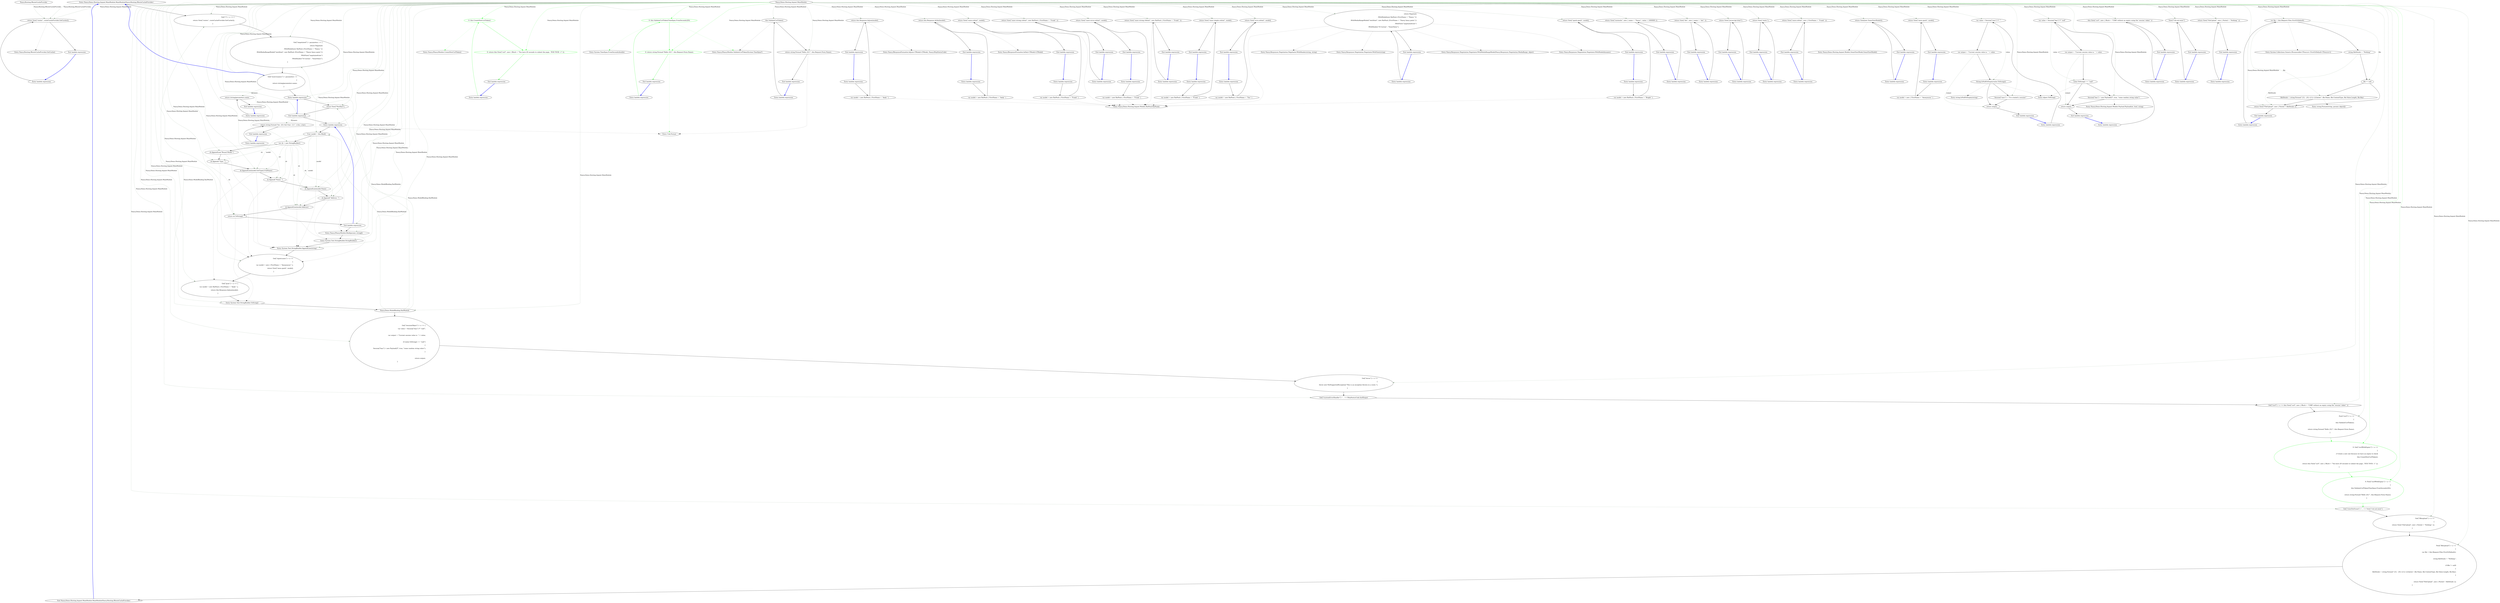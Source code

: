 digraph  {
m0_40 [cluster="Nancy.Routing.IRouteCacheProvider.GetCache()", file="DefaultRoutePatternMatcherFixture.cs", label="Entry Nancy.Routing.IRouteCacheProvider.GetCache()", span="15-15"];
m0_0 [cluster="Nancy.Demo.Hosting.Aspnet.MainModule.MainModule(Nancy.Routing.IRouteCacheProvider)", file="DefaultRoutePatternMatcherFixture.cs", label="Entry Nancy.Demo.Hosting.Aspnet.MainModule.MainModule(Nancy.Routing.IRouteCacheProvider)", span="12-12"];
m0_1 [cluster="Nancy.Demo.Hosting.Aspnet.MainModule.MainModule(Nancy.Routing.IRouteCacheProvider)", file="DefaultRoutePatternMatcherFixture.cs", label="Get[''/''] = x => {\r\n                return View[''routes'', routeCacheProvider.GetCache()];\r\n            }", span="14-16"];
m0_2 [cluster="Nancy.Demo.Hosting.Aspnet.MainModule.MainModule(Nancy.Routing.IRouteCacheProvider)", file="DefaultRoutePatternMatcherFixture.cs", label="Get[''/negotiated''] = parameters => {\r\n                return Negotiate\r\n                    .WithModel(new RatPack {FirstName = ''Nancy ''})\r\n                    .WithMediaRangeModel(''text/html'', new RatPack {FirstName = ''Nancy fancy pants''})\r\n                    .WithView(''negotiatedview'')\r\n                    .WithHeader(''X-Custom'', ''SomeValue'');\r\n            }", span="18-24"];
m0_3 [cluster="Nancy.Demo.Hosting.Aspnet.MainModule.MainModule(Nancy.Routing.IRouteCacheProvider)", file="DefaultRoutePatternMatcherFixture.cs", label="Get[''/user/{name}''] = parameters =>\r\n            {\r\n                return (string)parameters.name;\r\n            }", span="26-29"];
m0_190 [cluster="string.Format(string, params object[])", file="DefaultRoutePatternMatcherFixture.cs", label="Entry string.Format(string, params object[])", span="0-0"];
m0_22 [cluster="Nancy.Demo.Hosting.Aspnet.MainModule.MainModule(Nancy.Routing.IRouteCacheProvider)", file="DefaultRoutePatternMatcherFixture.cs", label="Get[''/spark-anon''] = x =>\r\n            {\r\n                var model = new { FirstName = ''Anonymous'' };\r\n                return View[''anon.spark'', model];\r\n            }", span="112-116"];
m0_48 [cluster="Nancy.Responses.Negotiation.Negotiator.WithHeader(string, string)", file="DefaultRoutePatternMatcherFixture.cs", label="Entry Nancy.Responses.Negotiation.Negotiator.WithHeader(string, string)", span="45-45"];
m0_141 [cluster="object.ToString()", file="DefaultRoutePatternMatcherFixture.cs", label="Entry object.ToString()", span="0-0"];
m0_23 [cluster="Nancy.Demo.Hosting.Aspnet.MainModule.MainModule(Nancy.Routing.IRouteCacheProvider)", file="DefaultRoutePatternMatcherFixture.cs", label="Get[''/json''] = x => {\r\n                var model = new RatPack { FirstName = ''Andy'' };\r\n                return this.Response.AsJson(model);\r\n            }", span="118-121"];
m0_31 [cluster="Nancy.Demo.Hosting.Aspnet.MainModule.MainModule(Nancy.Routing.IRouteCacheProvider)", color=green, community=0, file="DefaultRoutePatternMatcherFixture.cs", label="0: Get[''/csrfWithExpiry''] = x =>\r\n                {\r\n                    // Create a new one because we have an expiry to check\r\n                    this.CreateNewCsrfToken();\r\n\r\n                    return this.View[''csrf'', new { Blurb = ''You have 20 seconds to submit the page.. TICK TOCK :-)'' }];\r\n                }", span="170-176"];
m0_30 [cluster="Nancy.Demo.Hosting.Aspnet.MainModule.MainModule(Nancy.Routing.IRouteCacheProvider)", file="DefaultRoutePatternMatcherFixture.cs", label="Post[''/csrf''] = x =>\r\n            {\r\n                this.ValidateCsrfToken();\r\n\r\n                return string.Format(''Hello {0}!'', this.Request.Form.Name);\r\n            }", span="163-168"];
m0_32 [cluster="Nancy.Demo.Hosting.Aspnet.MainModule.MainModule(Nancy.Routing.IRouteCacheProvider)", color=green, community=0, file="DefaultRoutePatternMatcherFixture.cs", label="0: Post[''/csrfWithExpiry''] = x =>\r\n                {\r\n                    this.ValidateCsrfToken(TimeSpan.FromSeconds(20));\r\n\r\n                    return string.Format(''Hello {0}!'', this.Request.Form.Name);\r\n                }", span="178-183"];
m0_33 [cluster="Nancy.Demo.Hosting.Aspnet.MainModule.MainModule(Nancy.Routing.IRouteCacheProvider)", file="DefaultRoutePatternMatcherFixture.cs", label="Get[''/viewNotFound''] = _ => View[''I-do-not-exist'']", span="185-185"];
m0_4 [cluster="lambda expression", file="DefaultRoutePatternMatcherFixture.cs", label="Entry lambda expression", span="10-13"];
m0_5 [cluster="lambda expression", file="DefaultRoutePatternMatcherFixture.cs", label="return View[''PostXml''];", span="12-12"];
m0_6 [cluster="lambda expression", file="DefaultRoutePatternMatcherFixture.cs", label="Exit lambda expression", span="10-13"];
m0_7 [cluster="lambda expression", file="DefaultRoutePatternMatcherFixture.cs", label="Entry lambda expression", span="15-30"];
m0_8 [cluster="lambda expression", file="DefaultRoutePatternMatcherFixture.cs", label="User model = this.Bind()", span="17-17"];
m0_9 [cluster="lambda expression", file="DefaultRoutePatternMatcherFixture.cs", label="var sb = new StringBuilder()", span="19-19"];
m0_10 [cluster="lambda expression", file="DefaultRoutePatternMatcherFixture.cs", label="sb.AppendLine(''Bound Model:'')", span="21-21"];
m0_11 [cluster="lambda expression", file="DefaultRoutePatternMatcherFixture.cs", label="sb.Append(''Type: '')", span="22-22"];
m0_12 [cluster="lambda expression", file="DefaultRoutePatternMatcherFixture.cs", label="sb.AppendLine(model.GetType().FullName)", span="23-23"];
m0_13 [cluster="lambda expression", file="DefaultRoutePatternMatcherFixture.cs", label="sb.Append(''Name: '')", span="24-24"];
m0_14 [cluster="lambda expression", file="DefaultRoutePatternMatcherFixture.cs", label="sb.AppendLine(model.Name)", span="25-25"];
m0_15 [cluster="lambda expression", file="DefaultRoutePatternMatcherFixture.cs", label="sb.Append(''Address: '')", span="26-26"];
m0_16 [cluster="lambda expression", file="DefaultRoutePatternMatcherFixture.cs", label="sb.AppendLine(model.Address)", span="27-27"];
m0_17 [cluster="lambda expression", file="DefaultRoutePatternMatcherFixture.cs", label="return sb.ToString();", span="29-29"];
m0_18 [cluster="lambda expression", file="DefaultRoutePatternMatcherFixture.cs", label="Exit lambda expression", span="15-30"];
m0_19 [cluster="Nancy.INancyModule.Bind(params string[])", file="DefaultRoutePatternMatcherFixture.cs", label="Entry Nancy.INancyModule.Bind(params string[])", span="12-12"];
m0_20 [cluster="System.Text.StringBuilder.StringBuilder()", file="DefaultRoutePatternMatcherFixture.cs", label="Entry System.Text.StringBuilder.StringBuilder()", span="0-0"];
m0_21 [cluster="System.Text.StringBuilder.AppendLine(string)", file="DefaultRoutePatternMatcherFixture.cs", label="Entry System.Text.StringBuilder.AppendLine(string)", span="0-0"];
m0_24 [cluster="System.Text.StringBuilder.ToString()", file="DefaultRoutePatternMatcherFixture.cs", label="Entry System.Text.StringBuilder.ToString()", span="0-0"];
m0_25 [cluster="Nancy.Demo.Hosting.Aspnet.MainModule.MainModule(Nancy.Routing.IRouteCacheProvider)", file="DefaultRoutePatternMatcherFixture.cs", label="Nancy.Demo.ModelBinding.XmlModule", span=""];
m0_26 [cluster="Nancy.Demo.Hosting.Aspnet.MainModule.MainModule(Nancy.Routing.IRouteCacheProvider)", file="DefaultRoutePatternMatcherFixture.cs", label="Get[''/sessionObject''] = x => {\r\n                var value = Session[''baa''] ?? ''null'';\r\n\r\n                var output = ''Current session value is: '' + value;\r\n\r\n                if (value.ToString() == ''null'')\r\n                {\r\n                    Session[''baa''] = new Payload(27, true, ''some random string value'');\r\n                }\r\n\r\n                return output;\r\n            }", span="141-152"];
m0_27 [cluster="Nancy.Demo.Hosting.Aspnet.MainModule.MainModule(Nancy.Routing.IRouteCacheProvider)", file="DefaultRoutePatternMatcherFixture.cs", label="Get[''/error''] = x =>\r\n                {\r\n                    throw new NotSupportedException(''This is an exception thrown in a route.'');\r\n                }", span="154-157"];
m0_28 [cluster="Nancy.Demo.Hosting.Aspnet.MainModule.MainModule(Nancy.Routing.IRouteCacheProvider)", file="DefaultRoutePatternMatcherFixture.cs", label="Get[''/customErrorHandler''] = _ => HttpStatusCode.ImATeapot", span="159-159"];
m0_29 [cluster="Nancy.Demo.Hosting.Aspnet.MainModule.MainModule(Nancy.Routing.IRouteCacheProvider)", file="DefaultRoutePatternMatcherFixture.cs", label="Get[''/csrf''] = x => this.View[''csrf'', new { Blurb = ''CSRF without an expiry using the 'session' token'' }]", span="161-161"];
m0_34 [cluster="Nancy.Demo.Hosting.Aspnet.MainModule.MainModule(Nancy.Routing.IRouteCacheProvider)", file="DefaultRoutePatternMatcherFixture.cs", label="Get[''/fileupload''] = x =>\r\n            {\r\n                return View[''FileUpload'', new { Posted = ''Nothing'' }];\r\n            }", span="187-190"];
m0_35 [cluster="Nancy.Demo.Hosting.Aspnet.MainModule.MainModule(Nancy.Routing.IRouteCacheProvider)", file="DefaultRoutePatternMatcherFixture.cs", label="Post[''/fileupload''] = x =>\r\n            {\r\n                var file = this.Request.Files.FirstOrDefault();\r\n\r\n                string fileDetails = ''Nothing'';\r\n\r\n                if (file != null)\r\n                {\r\n                    fileDetails = string.Format(''{3} - {0} ({1}) {2}bytes'', file.Name, file.ContentType, file.Value.Length, file.Key);\r\n                }\r\n\r\n                return View[''FileUpload'', new { Posted = fileDetails }];\r\n            }", span="192-204"];
m0_36 [cluster="Nancy.Demo.Hosting.Aspnet.MainModule.MainModule(Nancy.Routing.IRouteCacheProvider)", file="DefaultRoutePatternMatcherFixture.cs", label="Exit Nancy.Demo.Hosting.Aspnet.MainModule.MainModule(Nancy.Routing.IRouteCacheProvider)", span="12-12"];
m0_47 [cluster="Nancy.Responses.Negotiation.Negotiator.WithView(string)", file="DefaultRoutePatternMatcherFixture.cs", label="Entry Nancy.Responses.Negotiation.Negotiator.WithView(string)", span="148-148"];
m0_44 [cluster="Nancy.Demo.Hosting.Aspnet.Models.RatPack.RatPack()", file="DefaultRoutePatternMatcherFixture.cs", label="Entry Nancy.Demo.Hosting.Aspnet.Models.RatPack.RatPack()", span="2-2"];
m0_189 [cluster="System.Collections.Generic.IEnumerable<TSource>.FirstOrDefault<TSource>()", file="DefaultRoutePatternMatcherFixture.cs", label="Entry System.Collections.Generic.IEnumerable<TSource>.FirstOrDefault<TSource>()", span="0-0"];
m0_175 [cluster="System.TimeSpan.FromSeconds(double)", file="DefaultRoutePatternMatcherFixture.cs", label="Entry System.TimeSpan.FromSeconds(double)", span="0-0"];
m0_165 [cluster="Nancy.INancyModule.ValidateCsrfToken(System.TimeSpan?)", file="DefaultRoutePatternMatcherFixture.cs", label="Entry Nancy.INancyModule.ValidateCsrfToken(System.TimeSpan?)", span="101-101"];
m0_128 [cluster="Nancy.IResponseFormatter.AsJson<TModel>(TModel, Nancy.HttpStatusCode)", file="DefaultRoutePatternMatcherFixture.cs", label="Entry Nancy.IResponseFormatter.AsJson<TModel>(TModel, Nancy.HttpStatusCode)", span="40-40"];
m0_115 [cluster="Nancy.Demo.Hosting.Aspnet.Models.SomeViewModel.SomeViewModel()", file="DefaultRoutePatternMatcherFixture.cs", label="Entry Nancy.Demo.Hosting.Aspnet.Models.SomeViewModel.SomeViewModel()", span="2-2"];
m0_142 [cluster="string.IsNullOrEmpty(string)", file="DefaultRoutePatternMatcherFixture.cs", label="Entry string.IsNullOrEmpty(string)", span="0-0"];
m0_150 [cluster="Nancy.Demo.Hosting.Aspnet.Models.Payload.Payload(int, bool, string)", file="DefaultRoutePatternMatcherFixture.cs", label="Entry Nancy.Demo.Hosting.Aspnet.Models.Payload.Payload(int, bool, string)", span="16-16"];
m0_129 [cluster="lambda expression", file="DefaultRoutePatternMatcherFixture.cs", label="Entry lambda expression", span="123-126"];
m0_167 [cluster="lambda expression", color=green, community=0, file="DefaultRoutePatternMatcherFixture.cs", label="0: this.CreateNewCsrfToken()", span="173-173"];
m0_166 [cluster="lambda expression", file="DefaultRoutePatternMatcherFixture.cs", label="Entry lambda expression", span="170-176"];
m0_168 [cluster="lambda expression", color=green, community=0, file="DefaultRoutePatternMatcherFixture.cs", label="0: return this.View[''csrf'', new { Blurb = ''You have 20 seconds to submit the page.. TICK TOCK :-)'' }];", span="175-175"];
m0_169 [cluster="lambda expression", file="DefaultRoutePatternMatcherFixture.cs", label="Exit lambda expression", span="170-176"];
m0_172 [cluster="lambda expression", color=green, community=0, file="DefaultRoutePatternMatcherFixture.cs", label="0: this.ValidateCsrfToken(TimeSpan.FromSeconds(20))", span="180-180"];
m0_171 [cluster="lambda expression", file="DefaultRoutePatternMatcherFixture.cs", label="Entry lambda expression", span="178-183"];
m0_173 [cluster="lambda expression", color=green, community=0, file="DefaultRoutePatternMatcherFixture.cs", label="0: return string.Format(''Hello {0}!'', this.Request.Form.Name);", span="182-182"];
m0_174 [cluster="lambda expression", file="DefaultRoutePatternMatcherFixture.cs", label="Exit lambda expression", span="178-183"];
m0_38 [cluster="lambda expression", file="DefaultRoutePatternMatcherFixture.cs", label="return View[''routes'', routeCacheProvider.GetCache()];", span="15-15"];
m0_42 [cluster="lambda expression", file="DefaultRoutePatternMatcherFixture.cs", label="return Negotiate\r\n                    .WithModel(new RatPack {FirstName = ''Nancy ''})\r\n                    .WithMediaRangeModel(''text/html'', new RatPack {FirstName = ''Nancy fancy pants''})\r\n                    .WithView(''negotiatedview'')\r\n                    .WithHeader(''X-Custom'', ''SomeValue'');", span="19-23"];
m0_72 [cluster="lambda expression", file="DefaultRoutePatternMatcherFixture.cs", label="return View[''nustache'', new { name = ''Nancy'', value = 1000000 }];", span="48-48"];
m0_75 [cluster="lambda expression", file="DefaultRoutePatternMatcherFixture.cs", label="return View[''dot'', new { name = ''dot'' }];", span="52-52"];
m0_78 [cluster="lambda expression", file="DefaultRoutePatternMatcherFixture.cs", label="return View[''javascript.html''];", span="56-56"];
m0_81 [cluster="lambda expression", file="DefaultRoutePatternMatcherFixture.cs", label="return View[''static''];", span="60-60"];
m0_85 [cluster="lambda expression", file="DefaultRoutePatternMatcherFixture.cs", label="return View[''razor.cshtml'', model];", span="65-65"];
m0_89 [cluster="lambda expression", file="DefaultRoutePatternMatcherFixture.cs", label="return View[''razor-error.cshtml'', model];", span="71-71"];
m0_93 [cluster="lambda expression", file="DefaultRoutePatternMatcherFixture.cs", label="return View[''razor-simple.cshtml'', model];", span="77-77"];
m0_96 [cluster="lambda expression", file="DefaultRoutePatternMatcherFixture.cs", label="return View[''razor.cshtml'', new { FirstName = ''Frank'' }];", span="82-82"];
m0_99 [cluster="lambda expression", file="DefaultRoutePatternMatcherFixture.cs", label="return View[''razor-strong.cshtml'', new RatPack { FirstName = ''Frank'' }];", span="87-87"];
m0_102 [cluster="lambda expression", file="DefaultRoutePatternMatcherFixture.cs", label="return View[''razor-strong.vbhtml'', new RatPack { FirstName = ''Frank'' }];", span="92-92"];
m0_110 [cluster="lambda expression", file="DefaultRoutePatternMatcherFixture.cs", label="return View[''ssve.sshtml'', model];", span="100-100"];
m0_113 [cluster="lambda expression", file="DefaultRoutePatternMatcherFixture.cs", label="return View[new SomeViewModel()];", span="104-104"];
m0_118 [cluster="lambda expression", file="DefaultRoutePatternMatcherFixture.cs", label="return View[''spark.spark'', model];", span="109-109"];
m0_122 [cluster="lambda expression", file="DefaultRoutePatternMatcherFixture.cs", label="return View[''anon.spark'', model];", span="115-115"];
m0_126 [cluster="lambda expression", file="DefaultRoutePatternMatcherFixture.cs", label="return this.Response.AsJson(model);", span="120-120"];
m0_131 [cluster="lambda expression", file="DefaultRoutePatternMatcherFixture.cs", label="return this.Response.AsXml(model);", span="125-125"];
m0_135 [cluster="lambda expression", file="DefaultRoutePatternMatcherFixture.cs", label="var value = Session[''moo''] ?? ''''", span="129-129"];
m0_138 [cluster="lambda expression", file="DefaultRoutePatternMatcherFixture.cs", label="Session[''moo''] = ''I've created a session!''", span="135-135"];
m0_144 [cluster="lambda expression", file="DefaultRoutePatternMatcherFixture.cs", label="var value = Session[''baa''] ?? ''null''", span="142-142"];
m0_147 [cluster="lambda expression", file="DefaultRoutePatternMatcherFixture.cs", label="Session[''baa''] = new Payload(27, true, ''some random string value'')", span="148-148"];
m0_159 [cluster="lambda expression", file="DefaultRoutePatternMatcherFixture.cs", label="this.View[''csrf'', new { Blurb = ''CSRF without an expiry using the 'session' token'' }]", span="161-161"];
m0_162 [cluster="lambda expression", file="DefaultRoutePatternMatcherFixture.cs", label="this.ValidateCsrfToken()", span="165-165"];
m0_163 [cluster="lambda expression", file="DefaultRoutePatternMatcherFixture.cs", label="return string.Format(''Hello {0}!'', this.Request.Form.Name);", span="167-167"];
m0_177 [cluster="lambda expression", file="DefaultRoutePatternMatcherFixture.cs", label="View[''I-do-not-exist'']", span="185-185"];
m0_180 [cluster="lambda expression", file="DefaultRoutePatternMatcherFixture.cs", label="return View[''FileUpload'', new { Posted = ''Nothing'' }];", span="189-189"];
m0_183 [cluster="lambda expression", file="DefaultRoutePatternMatcherFixture.cs", label="var file = this.Request.Files.FirstOrDefault()", span="194-194"];
m0_187 [cluster="lambda expression", file="DefaultRoutePatternMatcherFixture.cs", label="return View[''FileUpload'', new { Posted = fileDetails }];", span="203-203"];
m0_65 [cluster="lambda expression", file="DefaultRoutePatternMatcherFixture.cs", label="return string.Format(''foo: {0}<br/>bar: {1}'', x.foo, x.bar);", span="40-40"];
m0_37 [cluster="lambda expression", file="DefaultRoutePatternMatcherFixture.cs", label="Entry lambda expression", span="14-16"];
m0_39 [cluster="lambda expression", file="DefaultRoutePatternMatcherFixture.cs", label="Exit lambda expression", span="14-16"];
m0_41 [cluster="lambda expression", file="DefaultRoutePatternMatcherFixture.cs", label="Entry lambda expression", span="18-24"];
m0_43 [cluster="lambda expression", file="DefaultRoutePatternMatcherFixture.cs", label="Exit lambda expression", span="18-24"];
m0_50 [cluster="lambda expression", file="DefaultRoutePatternMatcherFixture.cs", label="return (string)parameters.name;", span="28-28"];
m0_71 [cluster="lambda expression", file="DefaultRoutePatternMatcherFixture.cs", label="Entry lambda expression", span="47-49"];
m0_73 [cluster="lambda expression", file="DefaultRoutePatternMatcherFixture.cs", label="Exit lambda expression", span="47-49"];
m0_74 [cluster="lambda expression", file="DefaultRoutePatternMatcherFixture.cs", label="Entry lambda expression", span="51-53"];
m0_76 [cluster="lambda expression", file="DefaultRoutePatternMatcherFixture.cs", label="Exit lambda expression", span="51-53"];
m0_77 [cluster="lambda expression", file="DefaultRoutePatternMatcherFixture.cs", label="Entry lambda expression", span="55-57"];
m0_79 [cluster="lambda expression", file="DefaultRoutePatternMatcherFixture.cs", label="Exit lambda expression", span="55-57"];
m0_80 [cluster="lambda expression", file="DefaultRoutePatternMatcherFixture.cs", label="Entry lambda expression", span="59-61"];
m0_82 [cluster="lambda expression", file="DefaultRoutePatternMatcherFixture.cs", label="Exit lambda expression", span="59-61"];
m0_84 [cluster="lambda expression", file="DefaultRoutePatternMatcherFixture.cs", label="var model = new RatPack { FirstName = ''Frank'' }", span="64-64"];
m0_86 [cluster="lambda expression", file="DefaultRoutePatternMatcherFixture.cs", label="Exit lambda expression", span="63-66"];
m0_88 [cluster="lambda expression", file="DefaultRoutePatternMatcherFixture.cs", label="var model = new RatPack { FirstName = ''Frank'' }", span="70-70"];
m0_90 [cluster="lambda expression", file="DefaultRoutePatternMatcherFixture.cs", label="Exit lambda expression", span="68-72"];
m0_92 [cluster="lambda expression", file="DefaultRoutePatternMatcherFixture.cs", label="var model = new RatPack { FirstName = ''Frank'' }", span="76-76"];
m0_94 [cluster="lambda expression", file="DefaultRoutePatternMatcherFixture.cs", label="Exit lambda expression", span="74-78"];
m0_95 [cluster="lambda expression", file="DefaultRoutePatternMatcherFixture.cs", label="Entry lambda expression", span="80-83"];
m0_97 [cluster="lambda expression", file="DefaultRoutePatternMatcherFixture.cs", label="Exit lambda expression", span="80-83"];
m0_98 [cluster="lambda expression", file="DefaultRoutePatternMatcherFixture.cs", label="Entry lambda expression", span="85-88"];
m0_100 [cluster="lambda expression", file="DefaultRoutePatternMatcherFixture.cs", label="Exit lambda expression", span="85-88"];
m0_101 [cluster="lambda expression", file="DefaultRoutePatternMatcherFixture.cs", label="Entry lambda expression", span="90-93"];
m0_103 [cluster="lambda expression", file="DefaultRoutePatternMatcherFixture.cs", label="Exit lambda expression", span="90-93"];
m0_109 [cluster="lambda expression", file="DefaultRoutePatternMatcherFixture.cs", label="var model = new RatPack { FirstName = ''You'' }", span="99-99"];
m0_111 [cluster="lambda expression", file="DefaultRoutePatternMatcherFixture.cs", label="Exit lambda expression", span="97-101"];
m0_112 [cluster="lambda expression", file="DefaultRoutePatternMatcherFixture.cs", label="Entry lambda expression", span="103-105"];
m0_114 [cluster="lambda expression", file="DefaultRoutePatternMatcherFixture.cs", label="Exit lambda expression", span="103-105"];
m0_117 [cluster="lambda expression", file="DefaultRoutePatternMatcherFixture.cs", label="var model = new RatPack { FirstName = ''Bright'' }", span="108-108"];
m0_119 [cluster="lambda expression", file="DefaultRoutePatternMatcherFixture.cs", label="Exit lambda expression", span="107-110"];
m0_121 [cluster="lambda expression", file="DefaultRoutePatternMatcherFixture.cs", label="var model = new { FirstName = ''Anonymous'' }", span="114-114"];
m0_123 [cluster="lambda expression", file="DefaultRoutePatternMatcherFixture.cs", label="Exit lambda expression", span="112-116"];
m0_125 [cluster="lambda expression", file="DefaultRoutePatternMatcherFixture.cs", label="var model = new RatPack { FirstName = ''Andy'' }", span="119-119"];
m0_127 [cluster="lambda expression", file="DefaultRoutePatternMatcherFixture.cs", label="Exit lambda expression", span="118-121"];
m0_130 [cluster="lambda expression", file="DefaultRoutePatternMatcherFixture.cs", label="var model = new RatPack { FirstName = ''Andy'' }", span="124-124"];
m0_132 [cluster="lambda expression", file="DefaultRoutePatternMatcherFixture.cs", label="Exit lambda expression", span="123-126"];
m0_134 [cluster="lambda expression", file="DefaultRoutePatternMatcherFixture.cs", label="Entry lambda expression", span="128-139"];
m0_136 [cluster="lambda expression", file="DefaultRoutePatternMatcherFixture.cs", label="var output = ''Current session value is: '' + value", span="131-131"];
m0_137 [cluster="lambda expression", file="DefaultRoutePatternMatcherFixture.cs", label="String.IsNullOrEmpty(value.ToString())", span="133-133"];
m0_139 [cluster="lambda expression", file="DefaultRoutePatternMatcherFixture.cs", label="return output;", span="138-138"];
m0_143 [cluster="lambda expression", file="DefaultRoutePatternMatcherFixture.cs", label="Entry lambda expression", span="141-152"];
m0_145 [cluster="lambda expression", file="DefaultRoutePatternMatcherFixture.cs", label="var output = ''Current session value is: '' + value", span="144-144"];
m0_146 [cluster="lambda expression", file="DefaultRoutePatternMatcherFixture.cs", label="value.ToString() == ''null''", span="146-146"];
m0_148 [cluster="lambda expression", file="DefaultRoutePatternMatcherFixture.cs", label="return output;", span="151-151"];
m0_158 [cluster="lambda expression", file="DefaultRoutePatternMatcherFixture.cs", label="Entry lambda expression", span="161-161"];
m0_160 [cluster="lambda expression", file="DefaultRoutePatternMatcherFixture.cs", label="Exit lambda expression", span="161-161"];
m0_161 [cluster="lambda expression", file="DefaultRoutePatternMatcherFixture.cs", label="Entry lambda expression", span="163-168"];
m0_164 [cluster="lambda expression", file="DefaultRoutePatternMatcherFixture.cs", label="Exit lambda expression", span="163-168"];
m0_176 [cluster="lambda expression", file="DefaultRoutePatternMatcherFixture.cs", label="Entry lambda expression", span="185-185"];
m0_178 [cluster="lambda expression", file="DefaultRoutePatternMatcherFixture.cs", label="Exit lambda expression", span="185-185"];
m0_179 [cluster="lambda expression", file="DefaultRoutePatternMatcherFixture.cs", label="Entry lambda expression", span="187-190"];
m0_181 [cluster="lambda expression", file="DefaultRoutePatternMatcherFixture.cs", label="Exit lambda expression", span="187-190"];
m0_182 [cluster="lambda expression", file="DefaultRoutePatternMatcherFixture.cs", label="Entry lambda expression", span="192-204"];
m0_184 [cluster="lambda expression", file="DefaultRoutePatternMatcherFixture.cs", label="string fileDetails = ''Nothing''", span="196-196"];
m0_185 [cluster="lambda expression", file="DefaultRoutePatternMatcherFixture.cs", label="file != null", span="198-198"];
m0_186 [cluster="lambda expression", file="DefaultRoutePatternMatcherFixture.cs", label="fileDetails = string.Format(''{3} - {0} ({1}) {2}bytes'', file.Name, file.ContentType, file.Value.Length, file.Key)", span="200-200"];
m0_188 [cluster="lambda expression", file="DefaultRoutePatternMatcherFixture.cs", label="Exit lambda expression", span="192-204"];
m0_64 [cluster="lambda expression", file="DefaultRoutePatternMatcherFixture.cs", label="Entry lambda expression", span="39-41"];
m0_66 [cluster="lambda expression", file="DefaultRoutePatternMatcherFixture.cs", label="Exit lambda expression", span="39-41"];
m0_49 [cluster="lambda expression", file="DefaultRoutePatternMatcherFixture.cs", label="Entry lambda expression", span="26-29"];
m0_51 [cluster="lambda expression", file="DefaultRoutePatternMatcherFixture.cs", label="Exit lambda expression", span="26-29"];
m0_83 [cluster="lambda expression", file="DefaultRoutePatternMatcherFixture.cs", label="Entry lambda expression", span="63-66"];
m0_87 [cluster="lambda expression", file="DefaultRoutePatternMatcherFixture.cs", label="Entry lambda expression", span="68-72"];
m0_91 [cluster="lambda expression", file="DefaultRoutePatternMatcherFixture.cs", label="Entry lambda expression", span="74-78"];
m0_108 [cluster="lambda expression", file="DefaultRoutePatternMatcherFixture.cs", label="Entry lambda expression", span="97-101"];
m0_116 [cluster="lambda expression", file="DefaultRoutePatternMatcherFixture.cs", label="Entry lambda expression", span="107-110"];
m0_120 [cluster="lambda expression", file="DefaultRoutePatternMatcherFixture.cs", label="Entry lambda expression", span="112-116"];
m0_124 [cluster="lambda expression", file="DefaultRoutePatternMatcherFixture.cs", label="Entry lambda expression", span="118-121"];
m0_140 [cluster="lambda expression", file="DefaultRoutePatternMatcherFixture.cs", label="Exit lambda expression", span="128-139"];
m0_149 [cluster="lambda expression", file="DefaultRoutePatternMatcherFixture.cs", label="Exit lambda expression", span="141-152"];
m0_46 [cluster="Nancy.Responses.Negotiation.Negotiator.WithMediaRangeModel(Nancy.Responses.Negotiation.MediaRange, object)", file="DefaultRoutePatternMatcherFixture.cs", label="Entry Nancy.Responses.Negotiation.Negotiator.WithMediaRangeModel(Nancy.Responses.Negotiation.MediaRange, object)", span="163-163"];
m0_170 [cluster="Nancy.INancyModule.CreateNewCsrfToken()", file="DefaultRoutePatternMatcherFixture.cs", label="Entry Nancy.INancyModule.CreateNewCsrfToken()", span="80-80"];
m0_67 [cluster="Unk.Format", file="DefaultRoutePatternMatcherFixture.cs", label="Entry Unk.Format", span=""];
m0_45 [cluster="Nancy.Responses.Negotiation.Negotiator.WithModel(dynamic)", file="DefaultRoutePatternMatcherFixture.cs", label="Entry Nancy.Responses.Negotiation.Negotiator.WithModel(dynamic)", span="135-135"];
m0_133 [cluster="Nancy.IResponseFormatter.AsXml<TModel>(TModel)", file="DefaultRoutePatternMatcherFixture.cs", label="Entry Nancy.IResponseFormatter.AsXml<TModel>(TModel)", span="55-55"];
m0_191 [file="DefaultRoutePatternMatcherFixture.cs", label="Nancy.Demo.Hosting.Aspnet.MainModule", span=""];
m0_192 [file="DefaultRoutePatternMatcherFixture.cs", label="Nancy.Routing.IRouteCacheProvider", span=""];
m0_0 -> m0_1  [key=0, style=solid];
m0_0 -> m0_38  [color=darkseagreen4, key=1, label="Nancy.Routing.IRouteCacheProvider", style=dashed];
m0_1 -> m0_2  [key=0, style=solid];
m0_2 -> m0_3  [key=0, style=solid];
m0_3 -> m0_0  [color=blue, key=0, style=bold];
m0_3 -> m0_4  [key=0, style=solid];
m0_3 -> m0_50  [color=darkseagreen4, key=1, label=dynamic, style=dashed];
m0_22 -> m0_23  [key=0, style=solid];
m0_23 -> m0_24  [key=0, style=solid];
m0_31 -> m0_32  [color=green, key=0, style=solid];
m0_30 -> m0_31  [color=green, key=0, style=solid];
m0_32 -> m0_33  [color=green, key=0, style=solid];
m0_33 -> m0_34  [key=0, style=solid];
m0_4 -> m0_5  [key=0, style=solid];
m0_5 -> m0_6  [key=0, style=solid];
m0_6 -> m0_7  [key=0, style=solid];
m0_6 -> m0_65  [color=darkseagreen4, key=1, label=dynamic, style=dashed];
m0_6 -> m0_4  [color=blue, key=0, style=bold];
m0_7 -> m0_8  [key=0, style=solid];
m0_8 -> m0_9  [key=0, style=solid];
m0_8 -> m0_19  [key=2, style=dotted];
m0_8 -> m0_12  [color=darkseagreen4, key=1, label=model, style=dashed];
m0_8 -> m0_14  [color=darkseagreen4, key=1, label=model, style=dashed];
m0_8 -> m0_16  [color=darkseagreen4, key=1, label=model, style=dashed];
m0_9 -> m0_10  [key=0, style=solid];
m0_9 -> m0_20  [key=2, style=dotted];
m0_9 -> m0_11  [color=darkseagreen4, key=1, label=sb, style=dashed];
m0_9 -> m0_12  [color=darkseagreen4, key=1, label=sb, style=dashed];
m0_9 -> m0_13  [color=darkseagreen4, key=1, label=sb, style=dashed];
m0_9 -> m0_14  [color=darkseagreen4, key=1, label=sb, style=dashed];
m0_9 -> m0_15  [color=darkseagreen4, key=1, label=sb, style=dashed];
m0_9 -> m0_16  [color=darkseagreen4, key=1, label=sb, style=dashed];
m0_9 -> m0_17  [color=darkseagreen4, key=1, label=sb, style=dashed];
m0_10 -> m0_11  [key=0, style=solid];
m0_10 -> m0_21  [key=2, style=dotted];
m0_11 -> m0_12  [key=0, style=solid];
m0_11 -> m0_22  [key=2, style=dotted];
m0_12 -> m0_13  [key=0, style=solid];
m0_12 -> m0_23  [key=2, style=dotted];
m0_12 -> m0_21  [key=2, style=dotted];
m0_13 -> m0_14  [key=0, style=solid];
m0_13 -> m0_22  [key=2, style=dotted];
m0_14 -> m0_15  [key=0, style=solid];
m0_14 -> m0_21  [key=2, style=dotted];
m0_15 -> m0_16  [key=0, style=solid];
m0_15 -> m0_22  [key=2, style=dotted];
m0_16 -> m0_17  [key=0, style=solid];
m0_16 -> m0_21  [key=2, style=dotted];
m0_17 -> m0_18  [key=0, style=solid];
m0_17 -> m0_24  [key=2, style=dotted];
m0_18 -> m0_19  [key=0, style=solid];
m0_18 -> m0_7  [color=blue, key=0, style=bold];
m0_19 -> m0_20  [key=0, style=solid];
m0_20 -> m0_21  [key=0, style=solid];
m0_21 -> m0_22  [key=0, style=solid];
m0_24 -> m0_25  [key=0, style=solid];
m0_25 -> m0_26  [key=0, style=solid];
m0_25 -> m0_1  [color=darkseagreen4, key=1, label="Nancy.Demo.ModelBinding.XmlModule", style=dashed];
m0_25 -> m0_5  [color=darkseagreen4, key=1, label="Nancy.Demo.ModelBinding.XmlModule", style=dashed];
m0_25 -> m0_2  [color=darkseagreen4, key=1, label="Nancy.Demo.ModelBinding.XmlModule", style=dashed];
m0_25 -> m0_8  [color=darkseagreen4, key=1, label="Nancy.Demo.ModelBinding.XmlModule", style=dashed];
m0_26 -> m0_27  [key=0, style=solid];
m0_27 -> m0_28  [key=0, style=solid];
m0_28 -> m0_29  [key=0, style=solid];
m0_29 -> m0_30  [key=0, style=solid];
m0_34 -> m0_35  [key=0, style=solid];
m0_35 -> m0_36  [key=0, style=solid];
m0_36 -> m0_0  [color=blue, key=0, style=bold];
m0_129 -> m0_130  [key=0, style=solid];
m0_167 -> m0_168  [color=green, key=0, style=solid];
m0_167 -> m0_170  [color=green, key=2, style=dotted];
m0_166 -> m0_167  [color=green, key=0, style=solid];
m0_168 -> m0_169  [color=green, key=0, style=solid];
m0_169 -> m0_166  [color=blue, key=0, style=bold];
m0_172 -> m0_173  [color=green, key=0, style=solid];
m0_172 -> m0_175  [color=green, key=2, style=dotted];
m0_172 -> m0_165  [color=green, key=2, style=dotted];
m0_171 -> m0_172  [color=green, key=0, style=solid];
m0_173 -> m0_174  [color=green, key=0, style=solid];
m0_173 -> m0_67  [color=green, key=2, style=dotted];
m0_174 -> m0_171  [color=blue, key=0, style=bold];
m0_38 -> m0_39  [key=0, style=solid];
m0_38 -> m0_40  [key=2, style=dotted];
m0_42 -> m0_43  [key=0, style=solid];
m0_42 -> m0_44  [key=2, style=dotted];
m0_42 -> m0_45  [key=2, style=dotted];
m0_42 -> m0_46  [key=2, style=dotted];
m0_42 -> m0_47  [key=2, style=dotted];
m0_42 -> m0_48  [key=2, style=dotted];
m0_72 -> m0_73  [key=0, style=solid];
m0_75 -> m0_76  [key=0, style=solid];
m0_78 -> m0_79  [key=0, style=solid];
m0_81 -> m0_82  [key=0, style=solid];
m0_85 -> m0_86  [key=0, style=solid];
m0_89 -> m0_90  [key=0, style=solid];
m0_93 -> m0_94  [key=0, style=solid];
m0_96 -> m0_97  [key=0, style=solid];
m0_99 -> m0_100  [key=0, style=solid];
m0_99 -> m0_44  [key=2, style=dotted];
m0_102 -> m0_103  [key=0, style=solid];
m0_102 -> m0_44  [key=2, style=dotted];
m0_110 -> m0_111  [key=0, style=solid];
m0_113 -> m0_114  [key=0, style=solid];
m0_113 -> m0_115  [key=2, style=dotted];
m0_118 -> m0_119  [key=0, style=solid];
m0_122 -> m0_123  [key=0, style=solid];
m0_126 -> m0_127  [key=0, style=solid];
m0_126 -> m0_128  [key=2, style=dotted];
m0_131 -> m0_132  [key=0, style=solid];
m0_131 -> m0_133  [key=2, style=dotted];
m0_135 -> m0_136  [key=0, style=solid];
m0_135 -> m0_137  [color=darkseagreen4, key=1, label=value, style=dashed];
m0_138 -> m0_139  [key=0, style=solid];
m0_144 -> m0_145  [key=0, style=solid];
m0_144 -> m0_146  [color=darkseagreen4, key=1, label=value, style=dashed];
m0_147 -> m0_148  [key=0, style=solid];
m0_147 -> m0_150  [key=2, style=dotted];
m0_159 -> m0_160  [key=0, style=solid];
m0_162 -> m0_165  [key=2, style=dotted];
m0_162 -> m0_163  [key=0, style=solid];
m0_163 -> m0_67  [key=2, style=dotted];
m0_163 -> m0_164  [key=0, style=solid];
m0_177 -> m0_178  [key=0, style=solid];
m0_180 -> m0_181  [key=0, style=solid];
m0_183 -> m0_184  [key=0, style=solid];
m0_183 -> m0_189  [key=2, style=dotted];
m0_183 -> m0_185  [color=darkseagreen4, key=1, label=file, style=dashed];
m0_183 -> m0_186  [color=darkseagreen4, key=1, label=file, style=dashed];
m0_187 -> m0_188  [key=0, style=solid];
m0_65 -> m0_67  [key=2, style=dotted];
m0_65 -> m0_66  [key=0, style=solid];
m0_37 -> m0_38  [key=0, style=solid];
m0_39 -> m0_37  [color=blue, key=0, style=bold];
m0_41 -> m0_42  [key=0, style=solid];
m0_43 -> m0_41  [color=blue, key=0, style=bold];
m0_50 -> m0_51  [key=0, style=solid];
m0_71 -> m0_72  [key=0, style=solid];
m0_73 -> m0_71  [color=blue, key=0, style=bold];
m0_74 -> m0_75  [key=0, style=solid];
m0_76 -> m0_74  [color=blue, key=0, style=bold];
m0_77 -> m0_78  [key=0, style=solid];
m0_79 -> m0_77  [color=blue, key=0, style=bold];
m0_80 -> m0_81  [key=0, style=solid];
m0_82 -> m0_80  [color=blue, key=0, style=bold];
m0_84 -> m0_85  [key=0, style=solid];
m0_84 -> m0_44  [key=2, style=dotted];
m0_86 -> m0_83  [color=blue, key=0, style=bold];
m0_88 -> m0_89  [key=0, style=solid];
m0_88 -> m0_44  [key=2, style=dotted];
m0_90 -> m0_87  [color=blue, key=0, style=bold];
m0_92 -> m0_93  [key=0, style=solid];
m0_92 -> m0_44  [key=2, style=dotted];
m0_94 -> m0_91  [color=blue, key=0, style=bold];
m0_95 -> m0_96  [key=0, style=solid];
m0_97 -> m0_95  [color=blue, key=0, style=bold];
m0_98 -> m0_99  [key=0, style=solid];
m0_100 -> m0_98  [color=blue, key=0, style=bold];
m0_101 -> m0_102  [key=0, style=solid];
m0_103 -> m0_101  [color=blue, key=0, style=bold];
m0_109 -> m0_110  [key=0, style=solid];
m0_109 -> m0_44  [key=2, style=dotted];
m0_111 -> m0_108  [color=blue, key=0, style=bold];
m0_112 -> m0_113  [key=0, style=solid];
m0_114 -> m0_112  [color=blue, key=0, style=bold];
m0_117 -> m0_118  [key=0, style=solid];
m0_117 -> m0_44  [key=2, style=dotted];
m0_119 -> m0_116  [color=blue, key=0, style=bold];
m0_121 -> m0_122  [key=0, style=solid];
m0_123 -> m0_120  [color=blue, key=0, style=bold];
m0_125 -> m0_126  [key=0, style=solid];
m0_125 -> m0_44  [key=2, style=dotted];
m0_127 -> m0_124  [color=blue, key=0, style=bold];
m0_130 -> m0_131  [key=0, style=solid];
m0_130 -> m0_44  [key=2, style=dotted];
m0_132 -> m0_129  [color=blue, key=0, style=bold];
m0_134 -> m0_135  [key=0, style=solid];
m0_136 -> m0_137  [key=0, style=solid];
m0_136 -> m0_139  [color=darkseagreen4, key=1, label=output, style=dashed];
m0_137 -> m0_138  [key=0, style=solid];
m0_137 -> m0_139  [key=0, style=solid];
m0_137 -> m0_141  [key=2, style=dotted];
m0_137 -> m0_142  [key=2, style=dotted];
m0_139 -> m0_140  [key=0, style=solid];
m0_143 -> m0_144  [key=0, style=solid];
m0_145 -> m0_146  [key=0, style=solid];
m0_145 -> m0_148  [color=darkseagreen4, key=1, label=output, style=dashed];
m0_146 -> m0_147  [key=0, style=solid];
m0_146 -> m0_148  [key=0, style=solid];
m0_146 -> m0_141  [key=2, style=dotted];
m0_148 -> m0_149  [key=0, style=solid];
m0_158 -> m0_159  [key=0, style=solid];
m0_160 -> m0_158  [color=blue, key=0, style=bold];
m0_161 -> m0_162  [key=0, style=solid];
m0_164 -> m0_161  [color=blue, key=0, style=bold];
m0_176 -> m0_177  [key=0, style=solid];
m0_178 -> m0_176  [color=blue, key=0, style=bold];
m0_179 -> m0_180  [key=0, style=solid];
m0_181 -> m0_179  [color=blue, key=0, style=bold];
m0_182 -> m0_183  [key=0, style=solid];
m0_184 -> m0_187  [color=darkseagreen4, key=1, label=fileDetails, style=dashed];
m0_184 -> m0_185  [key=0, style=solid];
m0_185 -> m0_187  [key=0, style=solid];
m0_185 -> m0_186  [key=0, style=solid];
m0_186 -> m0_187  [key=0, style=solid];
m0_186 -> m0_190  [key=2, style=dotted];
m0_188 -> m0_182  [color=blue, key=0, style=bold];
m0_64 -> m0_65  [key=0, style=solid];
m0_66 -> m0_64  [color=blue, key=0, style=bold];
m0_49 -> m0_50  [key=0, style=solid];
m0_51 -> m0_49  [color=blue, key=0, style=bold];
m0_83 -> m0_84  [key=0, style=solid];
m0_87 -> m0_88  [key=0, style=solid];
m0_91 -> m0_92  [key=0, style=solid];
m0_108 -> m0_109  [key=0, style=solid];
m0_116 -> m0_117  [key=0, style=solid];
m0_120 -> m0_121  [key=0, style=solid];
m0_124 -> m0_125  [key=0, style=solid];
m0_140 -> m0_134  [color=blue, key=0, style=bold];
m0_149 -> m0_143  [color=blue, key=0, style=bold];
m0_191 -> m0_31  [color=green, key=1, label="Nancy.Demo.Hosting.Aspnet.MainModule", style=dashed];
m0_191 -> m0_32  [color=green, key=1, label="Nancy.Demo.Hosting.Aspnet.MainModule", style=dashed];
m0_191 -> m0_167  [color=green, key=1, label="Nancy.Demo.Hosting.Aspnet.MainModule", style=dashed];
m0_191 -> m0_168  [color=green, key=1, label="Nancy.Demo.Hosting.Aspnet.MainModule", style=dashed];
m0_191 -> m0_172  [color=green, key=1, label="Nancy.Demo.Hosting.Aspnet.MainModule", style=dashed];
m0_191 -> m0_173  [color=green, key=1, label="Nancy.Demo.Hosting.Aspnet.MainModule", style=dashed];
m0_191 -> m0_1  [color=darkseagreen4, key=1, label="Nancy.Demo.Hosting.Aspnet.MainModule", style=dashed];
m0_191 -> m0_38  [color=darkseagreen4, key=1, label="Nancy.Demo.Hosting.Aspnet.MainModule", style=dashed];
m0_191 -> m0_2  [color=darkseagreen4, key=1, label="Nancy.Demo.Hosting.Aspnet.MainModule", style=dashed];
m0_191 -> m0_42  [color=darkseagreen4, key=1, label="Nancy.Demo.Hosting.Aspnet.MainModule", style=dashed];
m0_191 -> m0_3  [color=darkseagreen4, key=1, label="Nancy.Demo.Hosting.Aspnet.MainModule", style=dashed];
m0_191 -> m0_4  [color=darkseagreen4, key=1, label="Nancy.Demo.Hosting.Aspnet.MainModule", style=dashed];
m0_191 -> m0_5  [color=darkseagreen4, key=1, label="Nancy.Demo.Hosting.Aspnet.MainModule", style=dashed];
m0_191 -> m0_6  [color=darkseagreen4, key=1, label="Nancy.Demo.Hosting.Aspnet.MainModule", style=dashed];
m0_191 -> m0_7  [color=darkseagreen4, key=1, label="Nancy.Demo.Hosting.Aspnet.MainModule", style=dashed];
m0_191 -> m0_8  [color=darkseagreen4, key=1, label="Nancy.Demo.Hosting.Aspnet.MainModule", style=dashed];
m0_191 -> m0_72  [color=darkseagreen4, key=1, label="Nancy.Demo.Hosting.Aspnet.MainModule", style=dashed];
m0_191 -> m0_9  [color=darkseagreen4, key=1, label="Nancy.Demo.Hosting.Aspnet.MainModule", style=dashed];
m0_191 -> m0_75  [color=darkseagreen4, key=1, label="Nancy.Demo.Hosting.Aspnet.MainModule", style=dashed];
m0_191 -> m0_10  [color=darkseagreen4, key=1, label="Nancy.Demo.Hosting.Aspnet.MainModule", style=dashed];
m0_191 -> m0_78  [color=darkseagreen4, key=1, label="Nancy.Demo.Hosting.Aspnet.MainModule", style=dashed];
m0_191 -> m0_11  [color=darkseagreen4, key=1, label="Nancy.Demo.Hosting.Aspnet.MainModule", style=dashed];
m0_191 -> m0_81  [color=darkseagreen4, key=1, label="Nancy.Demo.Hosting.Aspnet.MainModule", style=dashed];
m0_191 -> m0_12  [color=darkseagreen4, key=1, label="Nancy.Demo.Hosting.Aspnet.MainModule", style=dashed];
m0_191 -> m0_85  [color=darkseagreen4, key=1, label="Nancy.Demo.Hosting.Aspnet.MainModule", style=dashed];
m0_191 -> m0_13  [color=darkseagreen4, key=1, label="Nancy.Demo.Hosting.Aspnet.MainModule", style=dashed];
m0_191 -> m0_89  [color=darkseagreen4, key=1, label="Nancy.Demo.Hosting.Aspnet.MainModule", style=dashed];
m0_191 -> m0_14  [color=darkseagreen4, key=1, label="Nancy.Demo.Hosting.Aspnet.MainModule", style=dashed];
m0_191 -> m0_93  [color=darkseagreen4, key=1, label="Nancy.Demo.Hosting.Aspnet.MainModule", style=dashed];
m0_191 -> m0_15  [color=darkseagreen4, key=1, label="Nancy.Demo.Hosting.Aspnet.MainModule", style=dashed];
m0_191 -> m0_96  [color=darkseagreen4, key=1, label="Nancy.Demo.Hosting.Aspnet.MainModule", style=dashed];
m0_191 -> m0_16  [color=darkseagreen4, key=1, label="Nancy.Demo.Hosting.Aspnet.MainModule", style=dashed];
m0_191 -> m0_99  [color=darkseagreen4, key=1, label="Nancy.Demo.Hosting.Aspnet.MainModule", style=dashed];
m0_191 -> m0_17  [color=darkseagreen4, key=1, label="Nancy.Demo.Hosting.Aspnet.MainModule", style=dashed];
m0_191 -> m0_102  [color=darkseagreen4, key=1, label="Nancy.Demo.Hosting.Aspnet.MainModule", style=dashed];
m0_191 -> m0_18  [color=darkseagreen4, key=1, label="Nancy.Demo.Hosting.Aspnet.MainModule", style=dashed];
m0_191 -> m0_19  [color=darkseagreen4, key=1, label="Nancy.Demo.Hosting.Aspnet.MainModule", style=dashed];
m0_191 -> m0_110  [color=darkseagreen4, key=1, label="Nancy.Demo.Hosting.Aspnet.MainModule", style=dashed];
m0_191 -> m0_20  [color=darkseagreen4, key=1, label="Nancy.Demo.Hosting.Aspnet.MainModule", style=dashed];
m0_191 -> m0_113  [color=darkseagreen4, key=1, label="Nancy.Demo.Hosting.Aspnet.MainModule", style=dashed];
m0_191 -> m0_21  [color=darkseagreen4, key=1, label="Nancy.Demo.Hosting.Aspnet.MainModule", style=dashed];
m0_191 -> m0_118  [color=darkseagreen4, key=1, label="Nancy.Demo.Hosting.Aspnet.MainModule", style=dashed];
m0_191 -> m0_22  [color=darkseagreen4, key=1, label="Nancy.Demo.Hosting.Aspnet.MainModule", style=dashed];
m0_191 -> m0_122  [color=darkseagreen4, key=1, label="Nancy.Demo.Hosting.Aspnet.MainModule", style=dashed];
m0_191 -> m0_23  [color=darkseagreen4, key=1, label="Nancy.Demo.Hosting.Aspnet.MainModule", style=dashed];
m0_191 -> m0_126  [color=darkseagreen4, key=1, label="Nancy.Demo.Hosting.Aspnet.MainModule", style=dashed];
m0_191 -> m0_24  [color=darkseagreen4, key=1, label="Nancy.Demo.Hosting.Aspnet.MainModule", style=dashed];
m0_191 -> m0_131  [color=darkseagreen4, key=1, label="Nancy.Demo.Hosting.Aspnet.MainModule", style=dashed];
m0_191 -> m0_25  [color=darkseagreen4, key=1, label="Nancy.Demo.Hosting.Aspnet.MainModule", style=dashed];
m0_191 -> m0_135  [color=darkseagreen4, key=1, label="Nancy.Demo.Hosting.Aspnet.MainModule", style=dashed];
m0_191 -> m0_138  [color=darkseagreen4, key=1, label="Nancy.Demo.Hosting.Aspnet.MainModule", style=dashed];
m0_191 -> m0_26  [color=darkseagreen4, key=1, label="Nancy.Demo.Hosting.Aspnet.MainModule", style=dashed];
m0_191 -> m0_144  [color=darkseagreen4, key=1, label="Nancy.Demo.Hosting.Aspnet.MainModule", style=dashed];
m0_191 -> m0_147  [color=darkseagreen4, key=1, label="Nancy.Demo.Hosting.Aspnet.MainModule", style=dashed];
m0_191 -> m0_27  [color=darkseagreen4, key=1, label="Nancy.Demo.Hosting.Aspnet.MainModule", style=dashed];
m0_191 -> m0_28  [color=darkseagreen4, key=1, label="Nancy.Demo.Hosting.Aspnet.MainModule", style=dashed];
m0_191 -> m0_29  [color=darkseagreen4, key=1, label="Nancy.Demo.Hosting.Aspnet.MainModule", style=dashed];
m0_191 -> m0_159  [color=darkseagreen4, key=1, label="Nancy.Demo.Hosting.Aspnet.MainModule", style=dashed];
m0_191 -> m0_30  [color=darkseagreen4, key=1, label="Nancy.Demo.Hosting.Aspnet.MainModule", style=dashed];
m0_191 -> m0_162  [color=darkseagreen4, key=1, label="Nancy.Demo.Hosting.Aspnet.MainModule", style=dashed];
m0_191 -> m0_163  [color=darkseagreen4, key=1, label="Nancy.Demo.Hosting.Aspnet.MainModule", style=dashed];
m0_191 -> m0_33  [color=darkseagreen4, key=1, label="Nancy.Demo.Hosting.Aspnet.MainModule", style=dashed];
m0_191 -> m0_177  [color=darkseagreen4, key=1, label="Nancy.Demo.Hosting.Aspnet.MainModule", style=dashed];
m0_191 -> m0_34  [color=darkseagreen4, key=1, label="Nancy.Demo.Hosting.Aspnet.MainModule", style=dashed];
m0_191 -> m0_180  [color=darkseagreen4, key=1, label="Nancy.Demo.Hosting.Aspnet.MainModule", style=dashed];
m0_191 -> m0_35  [color=darkseagreen4, key=1, label="Nancy.Demo.Hosting.Aspnet.MainModule", style=dashed];
m0_191 -> m0_183  [color=darkseagreen4, key=1, label="Nancy.Demo.Hosting.Aspnet.MainModule", style=dashed];
m0_191 -> m0_187  [color=darkseagreen4, key=1, label="Nancy.Demo.Hosting.Aspnet.MainModule", style=dashed];
m0_192 -> m0_38  [color=darkseagreen4, key=1, label="Nancy.Routing.IRouteCacheProvider", style=dashed];
}
